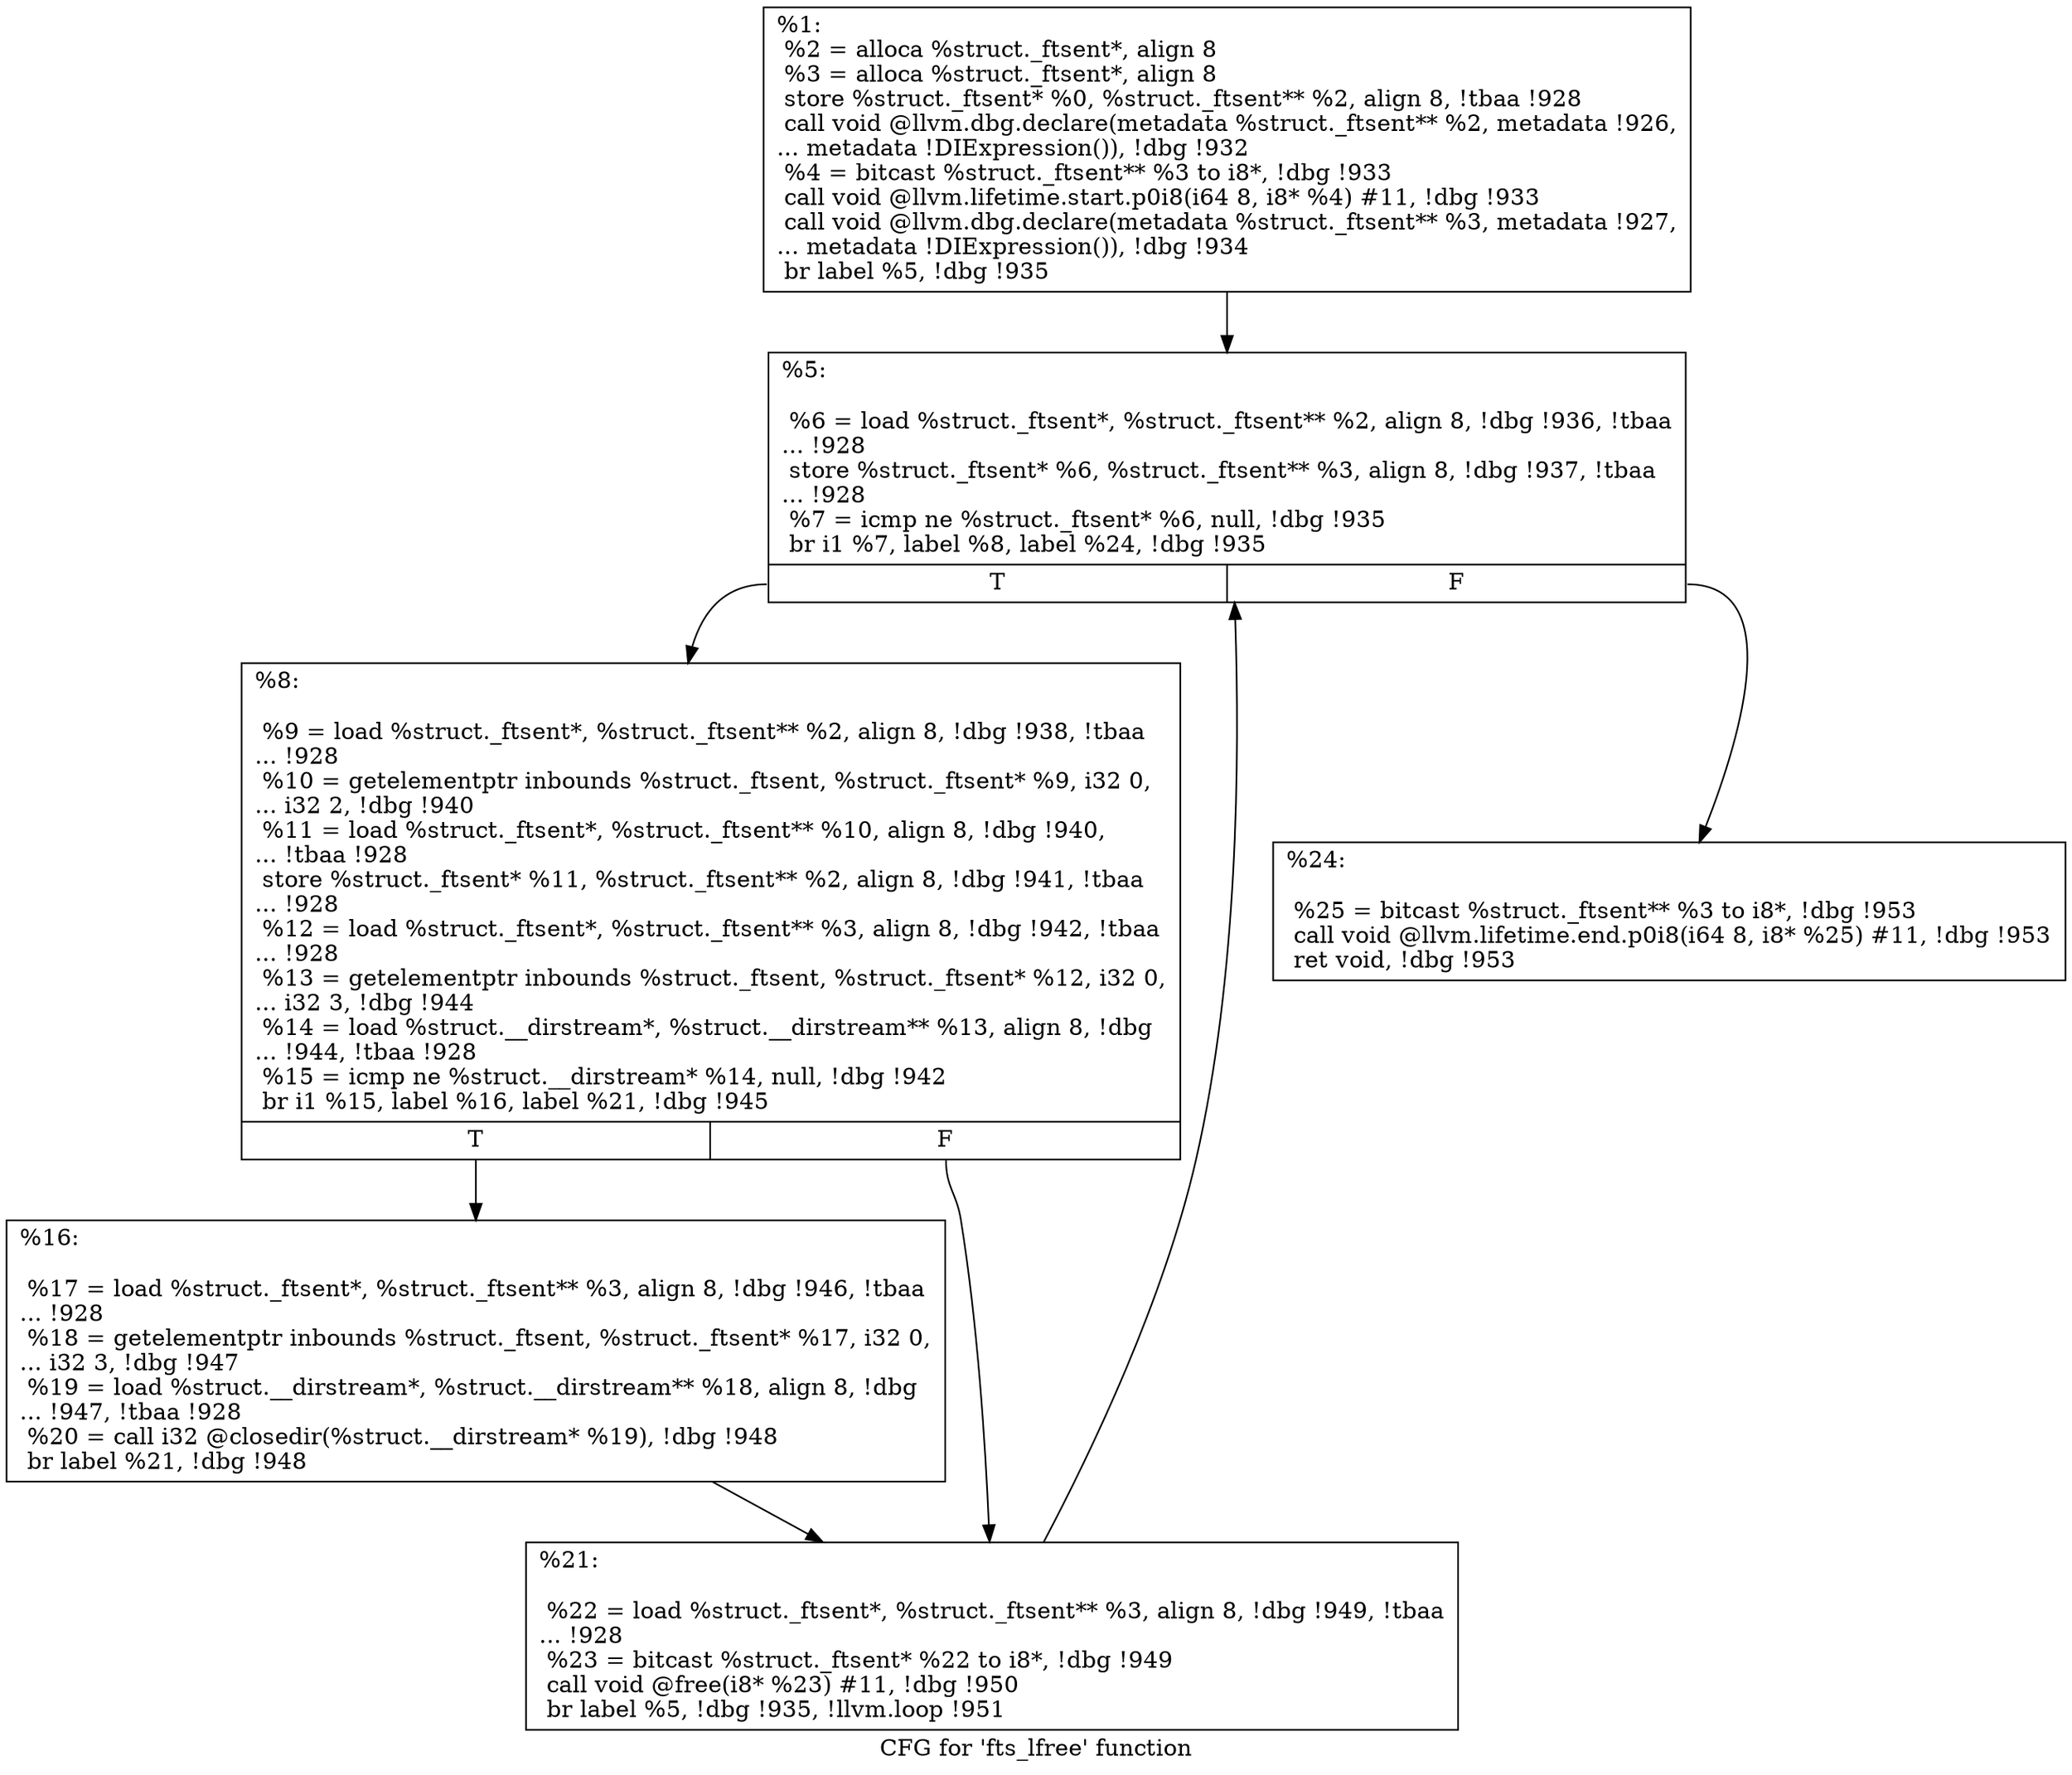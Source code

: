 digraph "CFG for 'fts_lfree' function" {
	label="CFG for 'fts_lfree' function";

	Node0x23c6e20 [shape=record,label="{%1:\l  %2 = alloca %struct._ftsent*, align 8\l  %3 = alloca %struct._ftsent*, align 8\l  store %struct._ftsent* %0, %struct._ftsent** %2, align 8, !tbaa !928\l  call void @llvm.dbg.declare(metadata %struct._ftsent** %2, metadata !926,\l... metadata !DIExpression()), !dbg !932\l  %4 = bitcast %struct._ftsent** %3 to i8*, !dbg !933\l  call void @llvm.lifetime.start.p0i8(i64 8, i8* %4) #11, !dbg !933\l  call void @llvm.dbg.declare(metadata %struct._ftsent** %3, metadata !927,\l... metadata !DIExpression()), !dbg !934\l  br label %5, !dbg !935\l}"];
	Node0x23c6e20 -> Node0x23c6eb0;
	Node0x23c6eb0 [shape=record,label="{%5:\l\l  %6 = load %struct._ftsent*, %struct._ftsent** %2, align 8, !dbg !936, !tbaa\l... !928\l  store %struct._ftsent* %6, %struct._ftsent** %3, align 8, !dbg !937, !tbaa\l... !928\l  %7 = icmp ne %struct._ftsent* %6, null, !dbg !935\l  br i1 %7, label %8, label %24, !dbg !935\l|{<s0>T|<s1>F}}"];
	Node0x23c6eb0:s0 -> Node0x23c6f00;
	Node0x23c6eb0:s1 -> Node0x23c6ff0;
	Node0x23c6f00 [shape=record,label="{%8:\l\l  %9 = load %struct._ftsent*, %struct._ftsent** %2, align 8, !dbg !938, !tbaa\l... !928\l  %10 = getelementptr inbounds %struct._ftsent, %struct._ftsent* %9, i32 0,\l... i32 2, !dbg !940\l  %11 = load %struct._ftsent*, %struct._ftsent** %10, align 8, !dbg !940,\l... !tbaa !928\l  store %struct._ftsent* %11, %struct._ftsent** %2, align 8, !dbg !941, !tbaa\l... !928\l  %12 = load %struct._ftsent*, %struct._ftsent** %3, align 8, !dbg !942, !tbaa\l... !928\l  %13 = getelementptr inbounds %struct._ftsent, %struct._ftsent* %12, i32 0,\l... i32 3, !dbg !944\l  %14 = load %struct.__dirstream*, %struct.__dirstream** %13, align 8, !dbg\l... !944, !tbaa !928\l  %15 = icmp ne %struct.__dirstream* %14, null, !dbg !942\l  br i1 %15, label %16, label %21, !dbg !945\l|{<s0>T|<s1>F}}"];
	Node0x23c6f00:s0 -> Node0x23c6f50;
	Node0x23c6f00:s1 -> Node0x23c6fa0;
	Node0x23c6f50 [shape=record,label="{%16:\l\l  %17 = load %struct._ftsent*, %struct._ftsent** %3, align 8, !dbg !946, !tbaa\l... !928\l  %18 = getelementptr inbounds %struct._ftsent, %struct._ftsent* %17, i32 0,\l... i32 3, !dbg !947\l  %19 = load %struct.__dirstream*, %struct.__dirstream** %18, align 8, !dbg\l... !947, !tbaa !928\l  %20 = call i32 @closedir(%struct.__dirstream* %19), !dbg !948\l  br label %21, !dbg !948\l}"];
	Node0x23c6f50 -> Node0x23c6fa0;
	Node0x23c6fa0 [shape=record,label="{%21:\l\l  %22 = load %struct._ftsent*, %struct._ftsent** %3, align 8, !dbg !949, !tbaa\l... !928\l  %23 = bitcast %struct._ftsent* %22 to i8*, !dbg !949\l  call void @free(i8* %23) #11, !dbg !950\l  br label %5, !dbg !935, !llvm.loop !951\l}"];
	Node0x23c6fa0 -> Node0x23c6eb0;
	Node0x23c6ff0 [shape=record,label="{%24:\l\l  %25 = bitcast %struct._ftsent** %3 to i8*, !dbg !953\l  call void @llvm.lifetime.end.p0i8(i64 8, i8* %25) #11, !dbg !953\l  ret void, !dbg !953\l}"];
}
